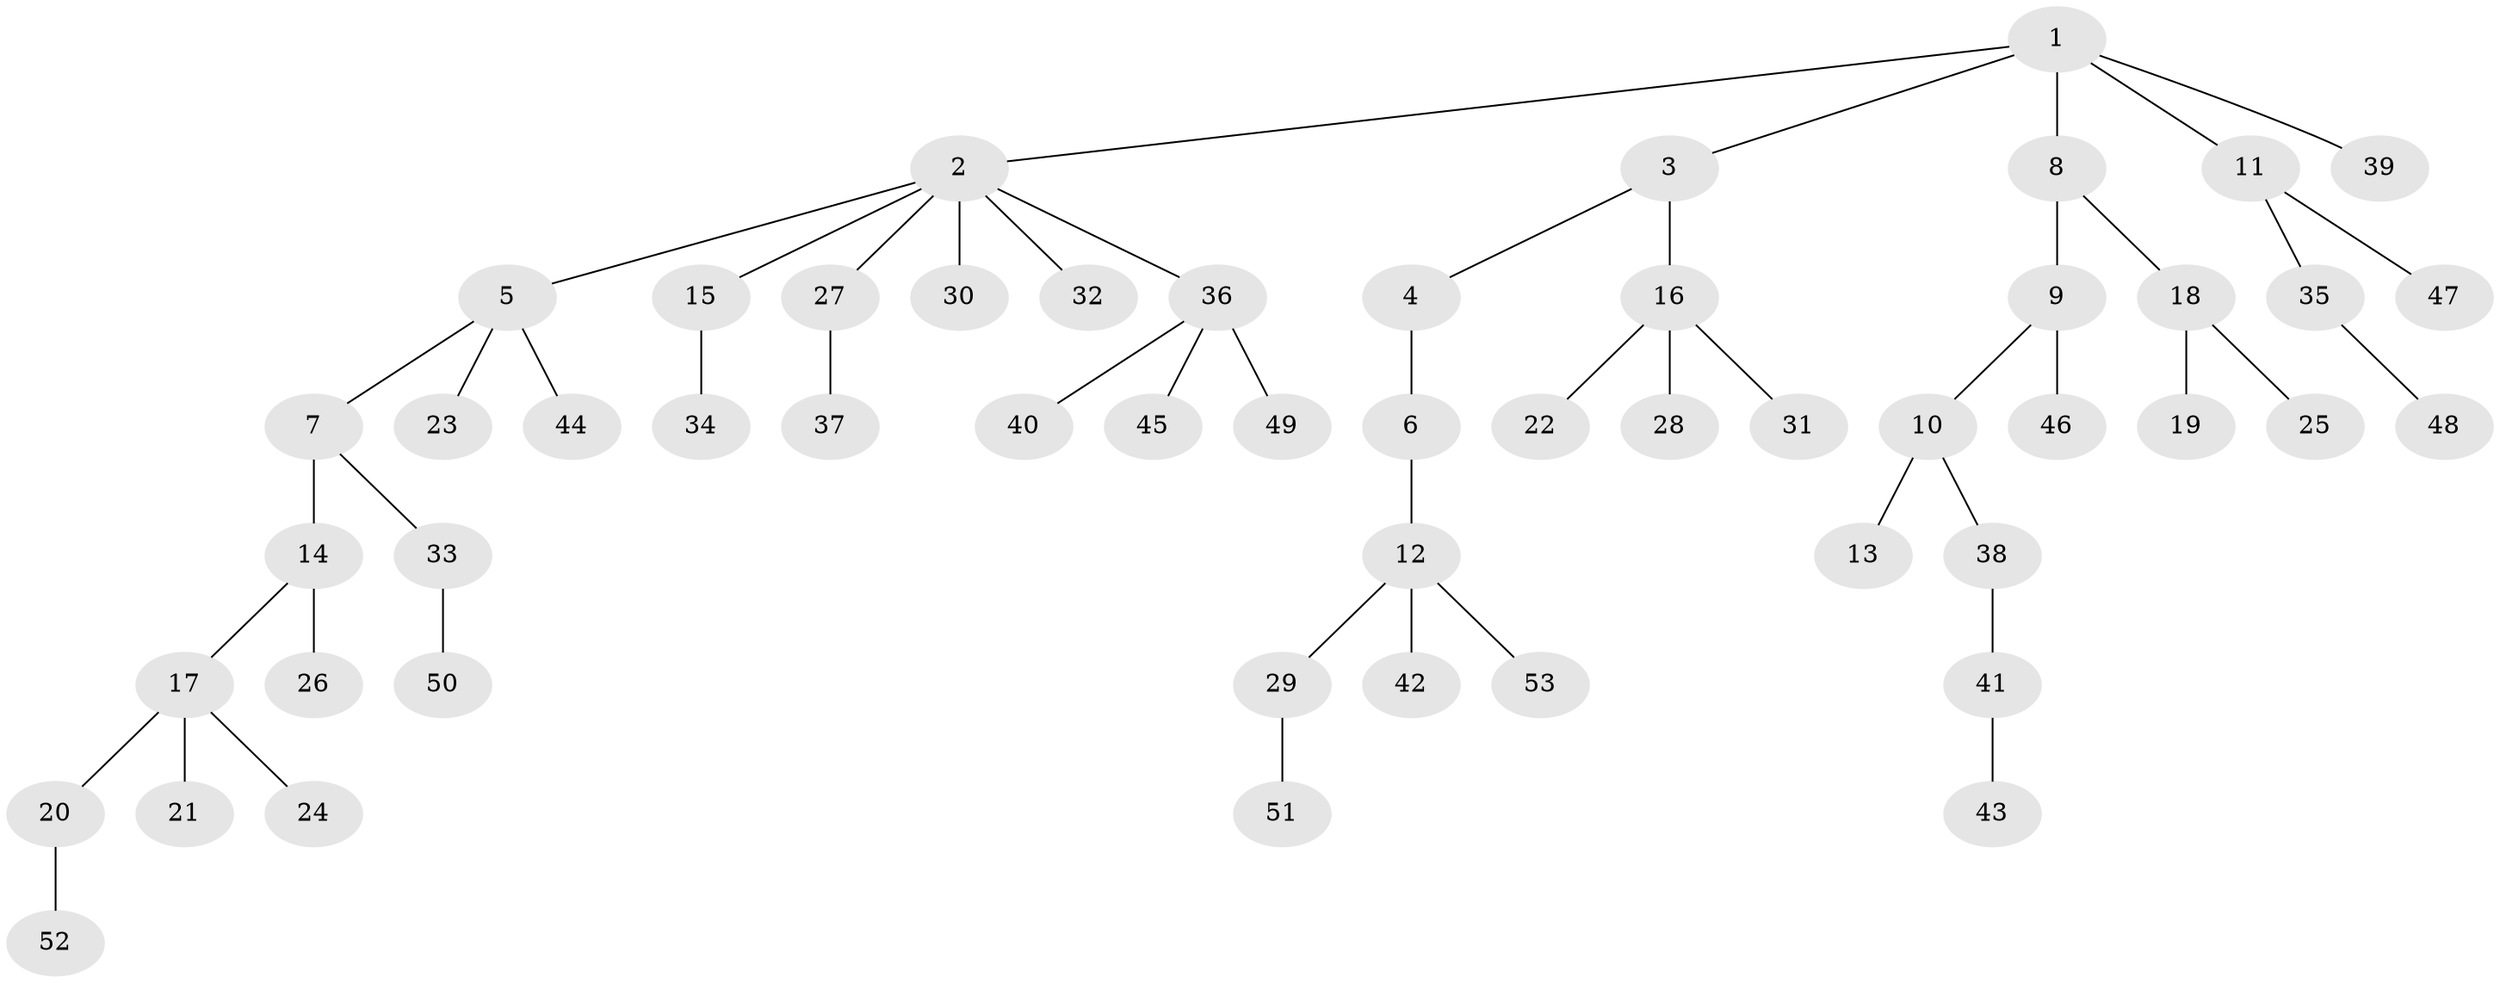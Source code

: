 // original degree distribution, {6: 0.009433962264150943, 8: 0.009433962264150943, 4: 0.05660377358490566, 5: 0.03773584905660377, 1: 0.5094339622641509, 3: 0.12264150943396226, 7: 0.009433962264150943, 2: 0.24528301886792453}
// Generated by graph-tools (version 1.1) at 2025/51/03/04/25 22:51:43]
// undirected, 53 vertices, 52 edges
graph export_dot {
  node [color=gray90,style=filled];
  1;
  2;
  3;
  4;
  5;
  6;
  7;
  8;
  9;
  10;
  11;
  12;
  13;
  14;
  15;
  16;
  17;
  18;
  19;
  20;
  21;
  22;
  23;
  24;
  25;
  26;
  27;
  28;
  29;
  30;
  31;
  32;
  33;
  34;
  35;
  36;
  37;
  38;
  39;
  40;
  41;
  42;
  43;
  44;
  45;
  46;
  47;
  48;
  49;
  50;
  51;
  52;
  53;
  1 -- 2 [weight=1.0];
  1 -- 3 [weight=1.0];
  1 -- 8 [weight=1.0];
  1 -- 11 [weight=1.0];
  1 -- 39 [weight=1.0];
  2 -- 5 [weight=1.0];
  2 -- 15 [weight=1.0];
  2 -- 27 [weight=1.0];
  2 -- 30 [weight=1.0];
  2 -- 32 [weight=1.0];
  2 -- 36 [weight=1.0];
  3 -- 4 [weight=1.0];
  3 -- 16 [weight=1.0];
  4 -- 6 [weight=2.0];
  5 -- 7 [weight=1.0];
  5 -- 23 [weight=1.0];
  5 -- 44 [weight=1.0];
  6 -- 12 [weight=2.0];
  7 -- 14 [weight=2.0];
  7 -- 33 [weight=1.0];
  8 -- 9 [weight=3.0];
  8 -- 18 [weight=1.0];
  9 -- 10 [weight=1.0];
  9 -- 46 [weight=1.0];
  10 -- 13 [weight=1.0];
  10 -- 38 [weight=1.0];
  11 -- 35 [weight=1.0];
  11 -- 47 [weight=1.0];
  12 -- 29 [weight=1.0];
  12 -- 42 [weight=1.0];
  12 -- 53 [weight=1.0];
  14 -- 17 [weight=1.0];
  14 -- 26 [weight=1.0];
  15 -- 34 [weight=1.0];
  16 -- 22 [weight=1.0];
  16 -- 28 [weight=1.0];
  16 -- 31 [weight=1.0];
  17 -- 20 [weight=1.0];
  17 -- 21 [weight=1.0];
  17 -- 24 [weight=1.0];
  18 -- 19 [weight=2.0];
  18 -- 25 [weight=1.0];
  20 -- 52 [weight=1.0];
  27 -- 37 [weight=1.0];
  29 -- 51 [weight=1.0];
  33 -- 50 [weight=1.0];
  35 -- 48 [weight=1.0];
  36 -- 40 [weight=1.0];
  36 -- 45 [weight=1.0];
  36 -- 49 [weight=1.0];
  38 -- 41 [weight=1.0];
  41 -- 43 [weight=1.0];
}
